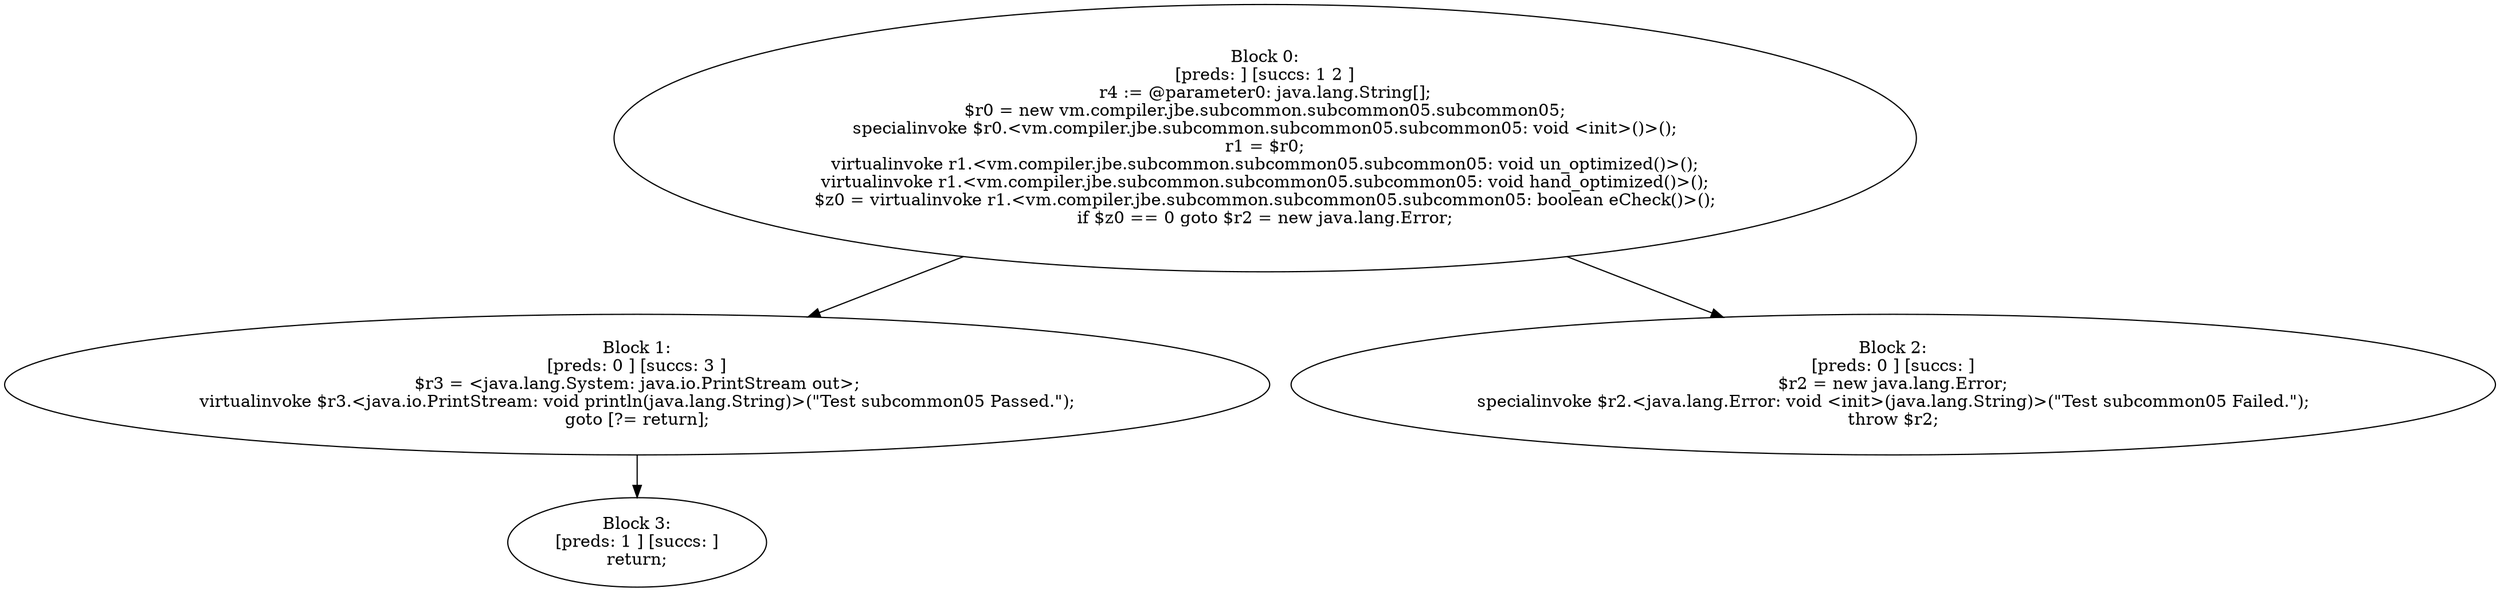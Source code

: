 digraph "unitGraph" {
    "Block 0:
[preds: ] [succs: 1 2 ]
r4 := @parameter0: java.lang.String[];
$r0 = new vm.compiler.jbe.subcommon.subcommon05.subcommon05;
specialinvoke $r0.<vm.compiler.jbe.subcommon.subcommon05.subcommon05: void <init>()>();
r1 = $r0;
virtualinvoke r1.<vm.compiler.jbe.subcommon.subcommon05.subcommon05: void un_optimized()>();
virtualinvoke r1.<vm.compiler.jbe.subcommon.subcommon05.subcommon05: void hand_optimized()>();
$z0 = virtualinvoke r1.<vm.compiler.jbe.subcommon.subcommon05.subcommon05: boolean eCheck()>();
if $z0 == 0 goto $r2 = new java.lang.Error;
"
    "Block 1:
[preds: 0 ] [succs: 3 ]
$r3 = <java.lang.System: java.io.PrintStream out>;
virtualinvoke $r3.<java.io.PrintStream: void println(java.lang.String)>(\"Test subcommon05 Passed.\");
goto [?= return];
"
    "Block 2:
[preds: 0 ] [succs: ]
$r2 = new java.lang.Error;
specialinvoke $r2.<java.lang.Error: void <init>(java.lang.String)>(\"Test subcommon05 Failed.\");
throw $r2;
"
    "Block 3:
[preds: 1 ] [succs: ]
return;
"
    "Block 0:
[preds: ] [succs: 1 2 ]
r4 := @parameter0: java.lang.String[];
$r0 = new vm.compiler.jbe.subcommon.subcommon05.subcommon05;
specialinvoke $r0.<vm.compiler.jbe.subcommon.subcommon05.subcommon05: void <init>()>();
r1 = $r0;
virtualinvoke r1.<vm.compiler.jbe.subcommon.subcommon05.subcommon05: void un_optimized()>();
virtualinvoke r1.<vm.compiler.jbe.subcommon.subcommon05.subcommon05: void hand_optimized()>();
$z0 = virtualinvoke r1.<vm.compiler.jbe.subcommon.subcommon05.subcommon05: boolean eCheck()>();
if $z0 == 0 goto $r2 = new java.lang.Error;
"->"Block 1:
[preds: 0 ] [succs: 3 ]
$r3 = <java.lang.System: java.io.PrintStream out>;
virtualinvoke $r3.<java.io.PrintStream: void println(java.lang.String)>(\"Test subcommon05 Passed.\");
goto [?= return];
";
    "Block 0:
[preds: ] [succs: 1 2 ]
r4 := @parameter0: java.lang.String[];
$r0 = new vm.compiler.jbe.subcommon.subcommon05.subcommon05;
specialinvoke $r0.<vm.compiler.jbe.subcommon.subcommon05.subcommon05: void <init>()>();
r1 = $r0;
virtualinvoke r1.<vm.compiler.jbe.subcommon.subcommon05.subcommon05: void un_optimized()>();
virtualinvoke r1.<vm.compiler.jbe.subcommon.subcommon05.subcommon05: void hand_optimized()>();
$z0 = virtualinvoke r1.<vm.compiler.jbe.subcommon.subcommon05.subcommon05: boolean eCheck()>();
if $z0 == 0 goto $r2 = new java.lang.Error;
"->"Block 2:
[preds: 0 ] [succs: ]
$r2 = new java.lang.Error;
specialinvoke $r2.<java.lang.Error: void <init>(java.lang.String)>(\"Test subcommon05 Failed.\");
throw $r2;
";
    "Block 1:
[preds: 0 ] [succs: 3 ]
$r3 = <java.lang.System: java.io.PrintStream out>;
virtualinvoke $r3.<java.io.PrintStream: void println(java.lang.String)>(\"Test subcommon05 Passed.\");
goto [?= return];
"->"Block 3:
[preds: 1 ] [succs: ]
return;
";
}
